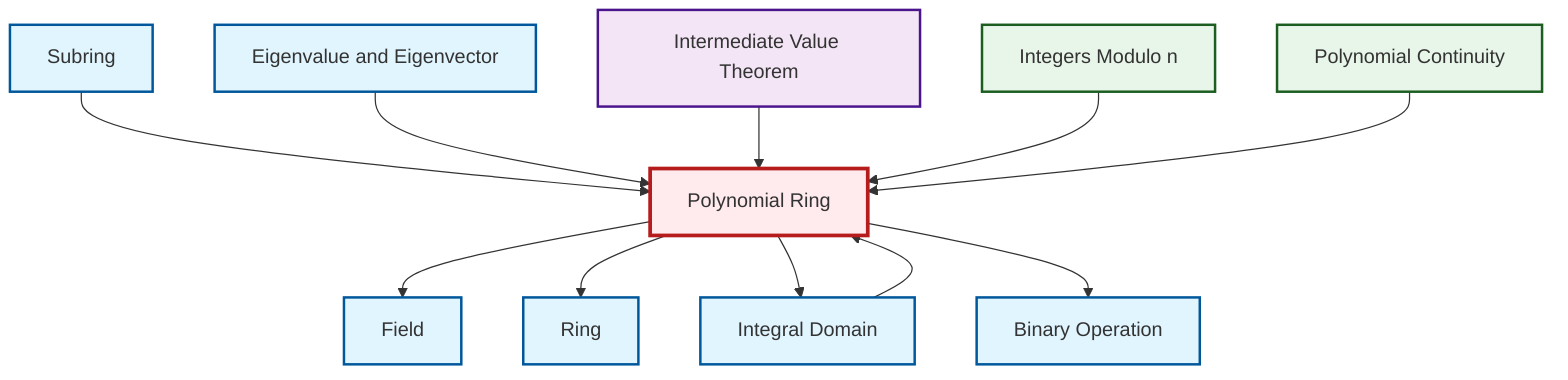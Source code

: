 graph TD
    classDef definition fill:#e1f5fe,stroke:#01579b,stroke-width:2px
    classDef theorem fill:#f3e5f5,stroke:#4a148c,stroke-width:2px
    classDef axiom fill:#fff3e0,stroke:#e65100,stroke-width:2px
    classDef example fill:#e8f5e9,stroke:#1b5e20,stroke-width:2px
    classDef current fill:#ffebee,stroke:#b71c1c,stroke-width:3px
    ex-quotient-integers-mod-n["Integers Modulo n"]:::example
    def-field["Field"]:::definition
    def-ring["Ring"]:::definition
    def-binary-operation["Binary Operation"]:::definition
    def-eigenvalue-eigenvector["Eigenvalue and Eigenvector"]:::definition
    def-integral-domain["Integral Domain"]:::definition
    thm-intermediate-value["Intermediate Value Theorem"]:::theorem
    ex-polynomial-continuity["Polynomial Continuity"]:::example
    def-subring["Subring"]:::definition
    def-polynomial-ring["Polynomial Ring"]:::definition
    def-subring --> def-polynomial-ring
    def-polynomial-ring --> def-field
    def-polynomial-ring --> def-ring
    def-eigenvalue-eigenvector --> def-polynomial-ring
    def-polynomial-ring --> def-integral-domain
    def-polynomial-ring --> def-binary-operation
    thm-intermediate-value --> def-polynomial-ring
    def-integral-domain --> def-polynomial-ring
    ex-quotient-integers-mod-n --> def-polynomial-ring
    ex-polynomial-continuity --> def-polynomial-ring
    class def-polynomial-ring current